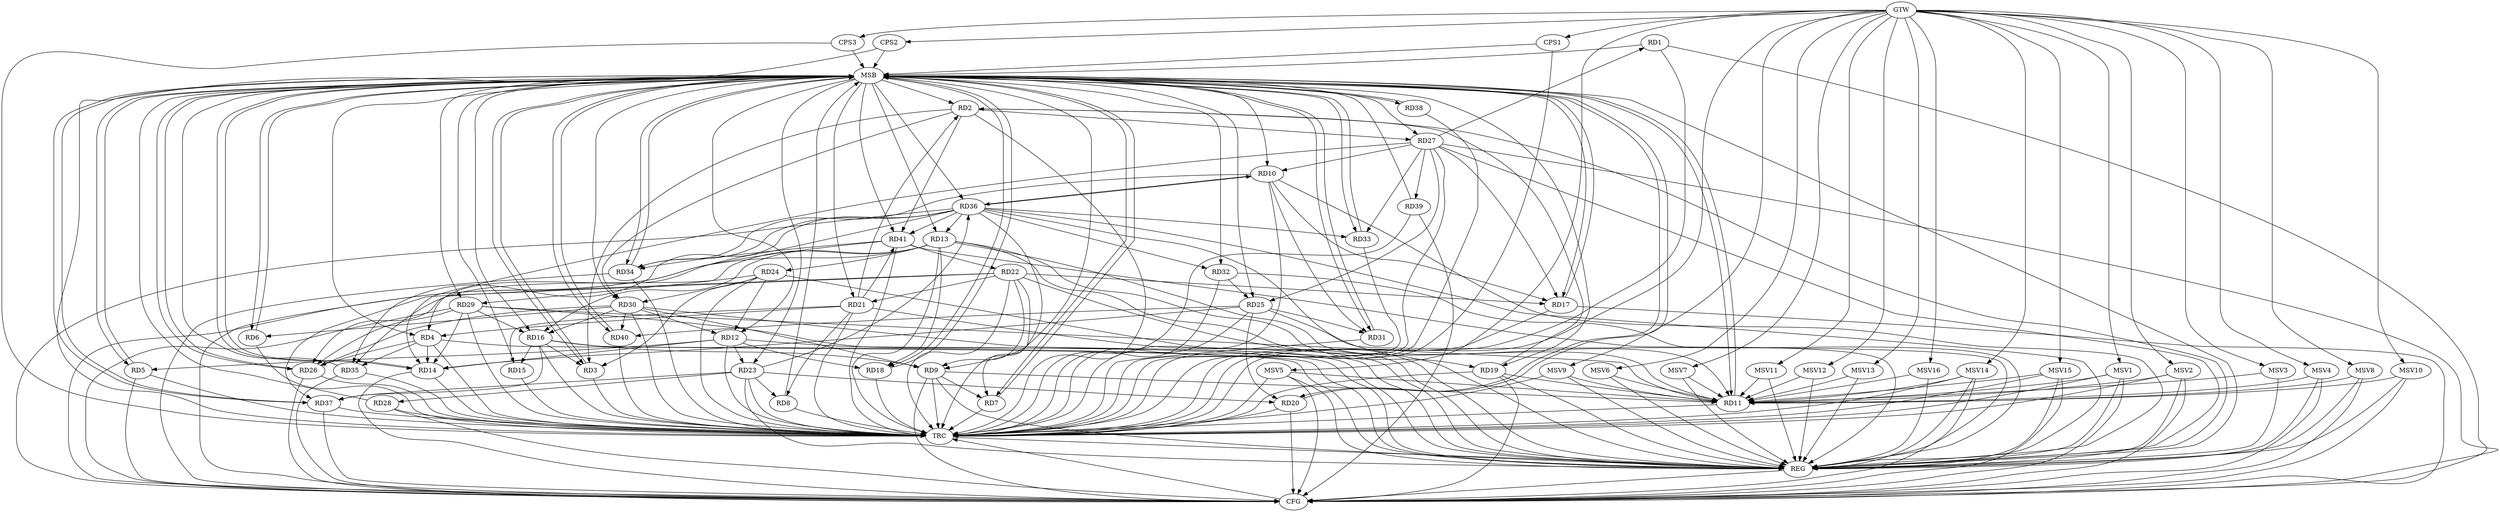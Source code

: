 strict digraph G {
  RD1 [ label="RD1" ];
  RD2 [ label="RD2" ];
  RD3 [ label="RD3" ];
  RD4 [ label="RD4" ];
  RD5 [ label="RD5" ];
  RD6 [ label="RD6" ];
  RD7 [ label="RD7" ];
  RD8 [ label="RD8" ];
  RD9 [ label="RD9" ];
  RD10 [ label="RD10" ];
  RD11 [ label="RD11" ];
  RD12 [ label="RD12" ];
  RD13 [ label="RD13" ];
  RD14 [ label="RD14" ];
  RD15 [ label="RD15" ];
  RD16 [ label="RD16" ];
  RD17 [ label="RD17" ];
  RD18 [ label="RD18" ];
  RD19 [ label="RD19" ];
  RD20 [ label="RD20" ];
  RD21 [ label="RD21" ];
  RD22 [ label="RD22" ];
  RD23 [ label="RD23" ];
  RD24 [ label="RD24" ];
  RD25 [ label="RD25" ];
  RD26 [ label="RD26" ];
  RD27 [ label="RD27" ];
  RD28 [ label="RD28" ];
  RD29 [ label="RD29" ];
  RD30 [ label="RD30" ];
  RD31 [ label="RD31" ];
  RD32 [ label="RD32" ];
  RD33 [ label="RD33" ];
  RD34 [ label="RD34" ];
  RD35 [ label="RD35" ];
  RD36 [ label="RD36" ];
  RD37 [ label="RD37" ];
  RD38 [ label="RD38" ];
  RD39 [ label="RD39" ];
  RD40 [ label="RD40" ];
  RD41 [ label="RD41" ];
  CPS1 [ label="CPS1" ];
  CPS2 [ label="CPS2" ];
  CPS3 [ label="CPS3" ];
  GTW [ label="GTW" ];
  REG [ label="REG" ];
  MSB [ label="MSB" ];
  CFG [ label="CFG" ];
  TRC [ label="TRC" ];
  MSV1 [ label="MSV1" ];
  MSV2 [ label="MSV2" ];
  MSV3 [ label="MSV3" ];
  MSV4 [ label="MSV4" ];
  MSV5 [ label="MSV5" ];
  MSV6 [ label="MSV6" ];
  MSV7 [ label="MSV7" ];
  MSV8 [ label="MSV8" ];
  MSV9 [ label="MSV9" ];
  MSV10 [ label="MSV10" ];
  MSV11 [ label="MSV11" ];
  MSV12 [ label="MSV12" ];
  MSV13 [ label="MSV13" ];
  MSV14 [ label="MSV14" ];
  MSV15 [ label="MSV15" ];
  MSV16 [ label="MSV16" ];
  RD27 -> RD1;
  RD2 -> RD3;
  RD19 -> RD2;
  RD21 -> RD2;
  RD2 -> RD27;
  RD2 -> RD30;
  RD2 -> RD41;
  RD16 -> RD3;
  RD24 -> RD3;
  RD4 -> RD14;
  RD21 -> RD4;
  RD4 -> RD26;
  RD4 -> RD35;
  RD36 -> RD4;
  RD12 -> RD5;
  RD30 -> RD6;
  RD9 -> RD7;
  RD22 -> RD7;
  RD21 -> RD8;
  RD23 -> RD8;
  RD9 -> RD11;
  RD16 -> RD9;
  RD22 -> RD9;
  RD30 -> RD9;
  RD10 -> RD17;
  RD27 -> RD10;
  RD10 -> RD31;
  RD10 -> RD34;
  RD10 -> RD36;
  RD36 -> RD10;
  RD13 -> RD11;
  RD19 -> RD11;
  RD29 -> RD11;
  RD36 -> RD11;
  RD12 -> RD14;
  RD12 -> RD18;
  RD12 -> RD23;
  RD24 -> RD12;
  RD30 -> RD12;
  RD13 -> RD16;
  RD13 -> RD18;
  RD13 -> RD19;
  RD13 -> RD24;
  RD13 -> RD29;
  RD36 -> RD13;
  RD25 -> RD14;
  RD27 -> RD14;
  RD29 -> RD14;
  RD16 -> RD15;
  RD21 -> RD15;
  RD29 -> RD16;
  RD30 -> RD16;
  RD16 -> RD37;
  RD22 -> RD17;
  RD27 -> RD17;
  RD23 -> RD20;
  RD25 -> RD20;
  RD22 -> RD21;
  RD21 -> RD41;
  RD22 -> RD26;
  RD22 -> RD37;
  RD41 -> RD22;
  RD23 -> RD28;
  RD23 -> RD36;
  RD23 -> RD37;
  RD24 -> RD30;
  RD24 -> RD35;
  RD27 -> RD25;
  RD25 -> RD31;
  RD32 -> RD25;
  RD25 -> RD40;
  RD29 -> RD26;
  RD30 -> RD26;
  RD27 -> RD33;
  RD27 -> RD39;
  RD30 -> RD40;
  RD36 -> RD32;
  RD36 -> RD33;
  RD36 -> RD34;
  RD41 -> RD34;
  RD36 -> RD35;
  RD36 -> RD41;
  GTW -> CPS1;
  GTW -> CPS2;
  GTW -> CPS3;
  RD2 -> REG;
  RD4 -> REG;
  RD9 -> REG;
  RD10 -> REG;
  RD12 -> REG;
  RD13 -> REG;
  RD16 -> REG;
  RD19 -> REG;
  RD21 -> REG;
  RD22 -> REG;
  RD23 -> REG;
  RD24 -> REG;
  RD25 -> REG;
  RD27 -> REG;
  RD29 -> REG;
  RD30 -> REG;
  RD32 -> REG;
  RD36 -> REG;
  RD41 -> REG;
  RD1 -> MSB;
  MSB -> RD9;
  MSB -> RD33;
  MSB -> RD41;
  MSB -> REG;
  RD3 -> MSB;
  MSB -> RD7;
  RD5 -> MSB;
  MSB -> RD13;
  MSB -> RD34;
  RD6 -> MSB;
  MSB -> RD20;
  MSB -> RD32;
  MSB -> RD37;
  RD7 -> MSB;
  MSB -> RD10;
  MSB -> RD18;
  MSB -> RD27;
  MSB -> RD31;
  RD8 -> MSB;
  MSB -> RD23;
  RD11 -> MSB;
  MSB -> RD3;
  RD14 -> MSB;
  MSB -> RD26;
  MSB -> RD36;
  RD15 -> MSB;
  MSB -> RD14;
  MSB -> RD29;
  RD17 -> MSB;
  MSB -> RD16;
  MSB -> RD40;
  RD18 -> MSB;
  MSB -> RD17;
  MSB -> RD19;
  RD20 -> MSB;
  MSB -> RD6;
  MSB -> RD25;
  RD26 -> MSB;
  MSB -> RD11;
  MSB -> RD21;
  RD28 -> MSB;
  MSB -> RD12;
  RD31 -> MSB;
  RD33 -> MSB;
  MSB -> RD38;
  RD34 -> MSB;
  MSB -> RD5;
  RD35 -> MSB;
  MSB -> RD30;
  RD37 -> MSB;
  RD38 -> MSB;
  MSB -> RD4;
  RD39 -> MSB;
  RD40 -> MSB;
  MSB -> RD2;
  CPS1 -> MSB;
  CPS2 -> MSB;
  CPS3 -> MSB;
  RD39 -> CFG;
  RD1 -> CFG;
  RD35 -> CFG;
  RD9 -> CFG;
  RD29 -> CFG;
  RD20 -> CFG;
  RD27 -> CFG;
  RD26 -> CFG;
  RD28 -> CFG;
  RD19 -> CFG;
  RD13 -> CFG;
  RD41 -> CFG;
  RD14 -> CFG;
  RD5 -> CFG;
  RD34 -> CFG;
  RD36 -> CFG;
  RD37 -> CFG;
  RD17 -> CFG;
  REG -> CFG;
  RD1 -> TRC;
  RD2 -> TRC;
  RD3 -> TRC;
  RD4 -> TRC;
  RD5 -> TRC;
  RD6 -> TRC;
  RD7 -> TRC;
  RD8 -> TRC;
  RD9 -> TRC;
  RD10 -> TRC;
  RD11 -> TRC;
  RD12 -> TRC;
  RD13 -> TRC;
  RD14 -> TRC;
  RD15 -> TRC;
  RD16 -> TRC;
  RD17 -> TRC;
  RD18 -> TRC;
  RD19 -> TRC;
  RD20 -> TRC;
  RD21 -> TRC;
  RD22 -> TRC;
  RD23 -> TRC;
  RD24 -> TRC;
  RD25 -> TRC;
  RD26 -> TRC;
  RD27 -> TRC;
  RD28 -> TRC;
  RD29 -> TRC;
  RD30 -> TRC;
  RD31 -> TRC;
  RD32 -> TRC;
  RD33 -> TRC;
  RD34 -> TRC;
  RD35 -> TRC;
  RD36 -> TRC;
  RD37 -> TRC;
  RD38 -> TRC;
  RD39 -> TRC;
  RD40 -> TRC;
  RD41 -> TRC;
  CPS1 -> TRC;
  CPS2 -> TRC;
  CPS3 -> TRC;
  GTW -> TRC;
  CFG -> TRC;
  TRC -> REG;
  MSV1 -> RD11;
  MSV2 -> RD11;
  MSV3 -> RD11;
  MSV4 -> RD11;
  MSV5 -> RD11;
  GTW -> MSV1;
  MSV1 -> REG;
  MSV1 -> TRC;
  MSV1 -> CFG;
  GTW -> MSV2;
  MSV2 -> REG;
  MSV2 -> TRC;
  MSV2 -> CFG;
  GTW -> MSV3;
  MSV3 -> REG;
  GTW -> MSV4;
  MSV4 -> REG;
  MSV4 -> CFG;
  GTW -> MSV5;
  MSV5 -> REG;
  MSV5 -> TRC;
  MSV5 -> CFG;
  MSV6 -> RD11;
  GTW -> MSV6;
  MSV6 -> REG;
  MSV7 -> RD11;
  GTW -> MSV7;
  MSV7 -> REG;
  MSV8 -> RD11;
  GTW -> MSV8;
  MSV8 -> REG;
  MSV8 -> CFG;
  MSV9 -> RD11;
  GTW -> MSV9;
  MSV9 -> REG;
  MSV9 -> TRC;
  MSV10 -> RD11;
  MSV11 -> RD11;
  GTW -> MSV10;
  MSV10 -> REG;
  MSV10 -> CFG;
  GTW -> MSV11;
  MSV11 -> REG;
  MSV12 -> RD11;
  MSV13 -> RD11;
  GTW -> MSV12;
  MSV12 -> REG;
  GTW -> MSV13;
  MSV13 -> REG;
  MSV14 -> RD11;
  GTW -> MSV14;
  MSV14 -> REG;
  MSV14 -> TRC;
  MSV14 -> CFG;
  MSV15 -> RD11;
  MSV16 -> RD11;
  GTW -> MSV15;
  MSV15 -> REG;
  MSV15 -> TRC;
  MSV15 -> CFG;
  GTW -> MSV16;
  MSV16 -> REG;
}

